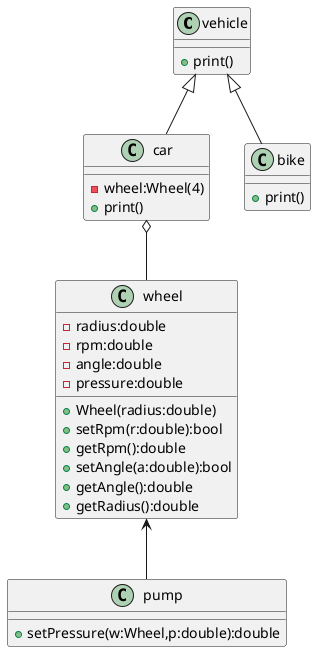 @startuml exercise

class vehicle{
    +print()
}

class car{ 
    -wheel:Wheel(4)
    +print()
}

class bike{
    +print()
}

class wheel{
    -radius:double
    -rpm:double
    -angle:double
    -pressure:double
    +Wheel(radius:double)
    +setRpm(r:double):bool
    +getRpm():double
    +setAngle(a:double):bool
    +getAngle():double
    +getRadius():double
}

class pump{
    +setPressure(w:Wheel,p:double):double
}

vehicle <|-- car
vehicle <|-- bike
car o-- wheel
wheel <-- pump

@enduml
